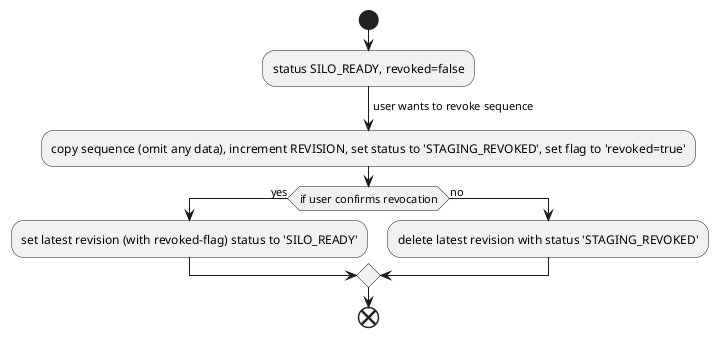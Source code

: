 @startuml
    start
    :status SILO_READY, revoked=false;
    ->user wants to revoke sequence;
    :copy sequence (omit any data), increment REVISION, set status to 'STAGING_REVOKED', set flag to 'revoked=true';
    if(if user confirms revocation) then (yes)
        :set latest revision (with revoked-flag) status to 'SILO_READY';
    else (no)
        :delete latest revision with status 'STAGING_REVOKED';
    endif
    end
@enduml


